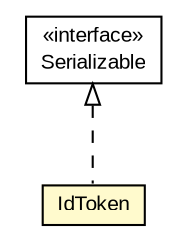 #!/usr/local/bin/dot
#
# Class diagram 
# Generated by UMLGraph version R5_6-24-gf6e263 (http://www.umlgraph.org/)
#

digraph G {
	edge [fontname="arial",fontsize=10,labelfontname="arial",labelfontsize=10];
	node [fontname="arial",fontsize=10,shape=plaintext];
	nodesep=0.25;
	ranksep=0.5;
	// net.trajano.openidconnect.token.IdToken
	c4772 [label=<<table title="net.trajano.openidconnect.token.IdToken" border="0" cellborder="1" cellspacing="0" cellpadding="2" port="p" bgcolor="lemonChiffon" href="./IdToken.html">
		<tr><td><table border="0" cellspacing="0" cellpadding="1">
<tr><td align="center" balign="center"> IdToken </td></tr>
		</table></td></tr>
		</table>>, URL="./IdToken.html", fontname="arial", fontcolor="black", fontsize=10.0];
	//net.trajano.openidconnect.token.IdToken implements java.io.Serializable
	c4824:p -> c4772:p [dir=back,arrowtail=empty,style=dashed];
	// java.io.Serializable
	c4824 [label=<<table title="java.io.Serializable" border="0" cellborder="1" cellspacing="0" cellpadding="2" port="p" href="http://java.sun.com/j2se/1.4.2/docs/api/java/io/Serializable.html">
		<tr><td><table border="0" cellspacing="0" cellpadding="1">
<tr><td align="center" balign="center"> &#171;interface&#187; </td></tr>
<tr><td align="center" balign="center"> Serializable </td></tr>
		</table></td></tr>
		</table>>, URL="http://java.sun.com/j2se/1.4.2/docs/api/java/io/Serializable.html", fontname="arial", fontcolor="black", fontsize=10.0];
}

